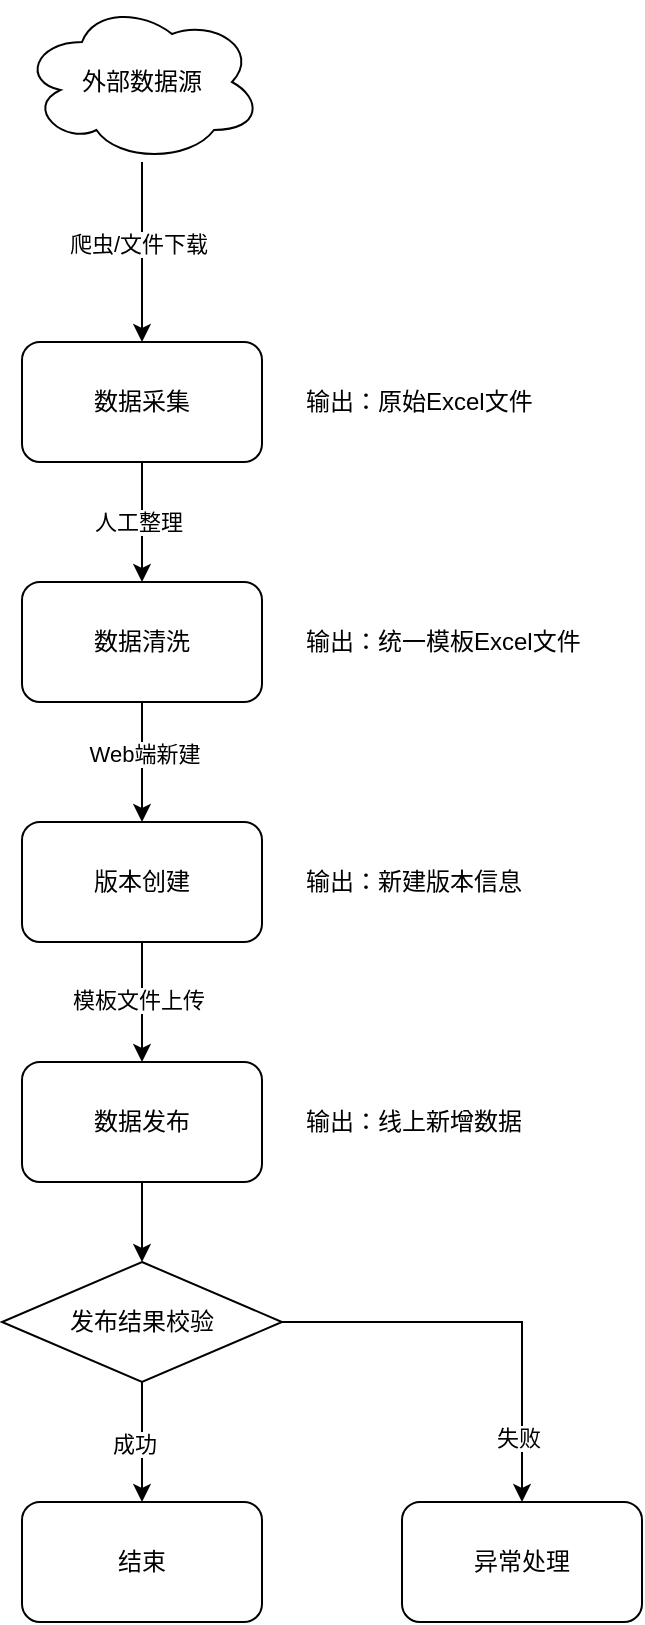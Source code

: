 <mxfile version="23.0.2" type="github">
  <diagram name="Page-1" id="Ri2uYWYrFrsr7uGm-NML">
    <mxGraphModel dx="2074" dy="2246" grid="1" gridSize="10" guides="1" tooltips="1" connect="1" arrows="1" fold="1" page="1" pageScale="1" pageWidth="850" pageHeight="1100" math="0" shadow="0">
      <root>
        <mxCell id="0" />
        <mxCell id="1" parent="0" />
        <mxCell id="tZFEMtretcMnwATeE7CU-9" style="edgeStyle=orthogonalEdgeStyle;rounded=0;orthogonalLoop=1;jettySize=auto;html=1;" edge="1" parent="1" source="tZFEMtretcMnwATeE7CU-1" target="tZFEMtretcMnwATeE7CU-2">
          <mxGeometry relative="1" as="geometry" />
        </mxCell>
        <mxCell id="tZFEMtretcMnwATeE7CU-13" value="人工整理" style="edgeLabel;html=1;align=center;verticalAlign=middle;resizable=0;points=[];" vertex="1" connectable="0" parent="tZFEMtretcMnwATeE7CU-9">
          <mxGeometry y="-2" relative="1" as="geometry">
            <mxPoint as="offset" />
          </mxGeometry>
        </mxCell>
        <mxCell id="tZFEMtretcMnwATeE7CU-1" value="数据采集" style="rounded=1;whiteSpace=wrap;html=1;" vertex="1" parent="1">
          <mxGeometry x="310" y="100" width="120" height="60" as="geometry" />
        </mxCell>
        <mxCell id="tZFEMtretcMnwATeE7CU-11" style="edgeStyle=orthogonalEdgeStyle;rounded=0;orthogonalLoop=1;jettySize=auto;html=1;entryX=0.5;entryY=0;entryDx=0;entryDy=0;" edge="1" parent="1" source="tZFEMtretcMnwATeE7CU-2" target="tZFEMtretcMnwATeE7CU-3">
          <mxGeometry relative="1" as="geometry" />
        </mxCell>
        <mxCell id="tZFEMtretcMnwATeE7CU-14" value="Web端新建" style="edgeLabel;html=1;align=center;verticalAlign=middle;resizable=0;points=[];" vertex="1" connectable="0" parent="tZFEMtretcMnwATeE7CU-11">
          <mxGeometry x="-0.133" y="1" relative="1" as="geometry">
            <mxPoint as="offset" />
          </mxGeometry>
        </mxCell>
        <mxCell id="tZFEMtretcMnwATeE7CU-2" value="数据清洗" style="rounded=1;whiteSpace=wrap;html=1;" vertex="1" parent="1">
          <mxGeometry x="310" y="220" width="120" height="60" as="geometry" />
        </mxCell>
        <mxCell id="tZFEMtretcMnwATeE7CU-15" style="edgeStyle=orthogonalEdgeStyle;rounded=0;orthogonalLoop=1;jettySize=auto;html=1;" edge="1" parent="1" source="tZFEMtretcMnwATeE7CU-3" target="tZFEMtretcMnwATeE7CU-4">
          <mxGeometry relative="1" as="geometry" />
        </mxCell>
        <mxCell id="tZFEMtretcMnwATeE7CU-16" value="模板文件上传" style="edgeLabel;html=1;align=center;verticalAlign=middle;resizable=0;points=[];" vertex="1" connectable="0" parent="tZFEMtretcMnwATeE7CU-15">
          <mxGeometry x="-0.033" y="-2" relative="1" as="geometry">
            <mxPoint as="offset" />
          </mxGeometry>
        </mxCell>
        <mxCell id="tZFEMtretcMnwATeE7CU-3" value="版本创建" style="rounded=1;whiteSpace=wrap;html=1;" vertex="1" parent="1">
          <mxGeometry x="310" y="340" width="120" height="60" as="geometry" />
        </mxCell>
        <mxCell id="tZFEMtretcMnwATeE7CU-21" style="edgeStyle=orthogonalEdgeStyle;rounded=0;orthogonalLoop=1;jettySize=auto;html=1;entryX=0.5;entryY=0;entryDx=0;entryDy=0;" edge="1" parent="1" source="tZFEMtretcMnwATeE7CU-4" target="tZFEMtretcMnwATeE7CU-20">
          <mxGeometry relative="1" as="geometry" />
        </mxCell>
        <mxCell id="tZFEMtretcMnwATeE7CU-4" value="数据发布" style="rounded=1;whiteSpace=wrap;html=1;" vertex="1" parent="1">
          <mxGeometry x="310" y="460" width="120" height="60" as="geometry" />
        </mxCell>
        <mxCell id="tZFEMtretcMnwATeE7CU-6" style="edgeStyle=orthogonalEdgeStyle;rounded=0;orthogonalLoop=1;jettySize=auto;html=1;entryX=0.5;entryY=0;entryDx=0;entryDy=0;" edge="1" parent="1" source="tZFEMtretcMnwATeE7CU-5" target="tZFEMtretcMnwATeE7CU-1">
          <mxGeometry relative="1" as="geometry" />
        </mxCell>
        <mxCell id="tZFEMtretcMnwATeE7CU-7" value="爬虫/文件下载" style="edgeLabel;html=1;align=center;verticalAlign=middle;resizable=0;points=[];" vertex="1" connectable="0" parent="tZFEMtretcMnwATeE7CU-6">
          <mxGeometry x="-0.089" y="-2" relative="1" as="geometry">
            <mxPoint as="offset" />
          </mxGeometry>
        </mxCell>
        <mxCell id="tZFEMtretcMnwATeE7CU-5" value="外部数据源" style="ellipse;shape=cloud;whiteSpace=wrap;html=1;" vertex="1" parent="1">
          <mxGeometry x="310" y="-70" width="120" height="80" as="geometry" />
        </mxCell>
        <mxCell id="tZFEMtretcMnwATeE7CU-8" value="输出：原始Excel文件" style="text;html=1;strokeColor=none;fillColor=none;align=left;verticalAlign=middle;whiteSpace=wrap;rounded=0;" vertex="1" parent="1">
          <mxGeometry x="450" y="115" width="130" height="30" as="geometry" />
        </mxCell>
        <mxCell id="tZFEMtretcMnwATeE7CU-10" value="输出：统一模板Excel文件" style="text;html=1;strokeColor=none;fillColor=none;align=left;verticalAlign=middle;whiteSpace=wrap;rounded=0;" vertex="1" parent="1">
          <mxGeometry x="450" y="235" width="170" height="30" as="geometry" />
        </mxCell>
        <mxCell id="tZFEMtretcMnwATeE7CU-12" value="输出：新建版本信息" style="text;html=1;strokeColor=none;fillColor=none;align=left;verticalAlign=middle;whiteSpace=wrap;rounded=0;" vertex="1" parent="1">
          <mxGeometry x="450" y="355" width="170" height="30" as="geometry" />
        </mxCell>
        <mxCell id="tZFEMtretcMnwATeE7CU-18" value="输出：线上新增数据" style="text;html=1;strokeColor=none;fillColor=none;align=left;verticalAlign=middle;whiteSpace=wrap;rounded=0;" vertex="1" parent="1">
          <mxGeometry x="450" y="475" width="170" height="30" as="geometry" />
        </mxCell>
        <mxCell id="tZFEMtretcMnwATeE7CU-23" style="edgeStyle=orthogonalEdgeStyle;rounded=0;orthogonalLoop=1;jettySize=auto;html=1;entryX=0.5;entryY=0;entryDx=0;entryDy=0;" edge="1" parent="1" source="tZFEMtretcMnwATeE7CU-20" target="tZFEMtretcMnwATeE7CU-22">
          <mxGeometry relative="1" as="geometry" />
        </mxCell>
        <mxCell id="tZFEMtretcMnwATeE7CU-25" value="成功" style="edgeLabel;html=1;align=center;verticalAlign=middle;resizable=0;points=[];" vertex="1" connectable="0" parent="tZFEMtretcMnwATeE7CU-23">
          <mxGeometry x="-0.017" y="-4" relative="1" as="geometry">
            <mxPoint y="1" as="offset" />
          </mxGeometry>
        </mxCell>
        <mxCell id="tZFEMtretcMnwATeE7CU-27" style="edgeStyle=orthogonalEdgeStyle;rounded=0;orthogonalLoop=1;jettySize=auto;html=1;" edge="1" parent="1" source="tZFEMtretcMnwATeE7CU-20" target="tZFEMtretcMnwATeE7CU-26">
          <mxGeometry relative="1" as="geometry" />
        </mxCell>
        <mxCell id="tZFEMtretcMnwATeE7CU-28" value="失败" style="edgeLabel;html=1;align=center;verticalAlign=middle;resizable=0;points=[];" vertex="1" connectable="0" parent="tZFEMtretcMnwATeE7CU-27">
          <mxGeometry x="0.691" y="-2" relative="1" as="geometry">
            <mxPoint as="offset" />
          </mxGeometry>
        </mxCell>
        <mxCell id="tZFEMtretcMnwATeE7CU-20" value="发布结果校验" style="rhombus;whiteSpace=wrap;html=1;" vertex="1" parent="1">
          <mxGeometry x="300" y="560" width="140" height="60" as="geometry" />
        </mxCell>
        <mxCell id="tZFEMtretcMnwATeE7CU-22" value="结束" style="rounded=1;whiteSpace=wrap;html=1;" vertex="1" parent="1">
          <mxGeometry x="310" y="680" width="120" height="60" as="geometry" />
        </mxCell>
        <mxCell id="tZFEMtretcMnwATeE7CU-26" value="异常处理" style="rounded=1;whiteSpace=wrap;html=1;" vertex="1" parent="1">
          <mxGeometry x="500" y="680" width="120" height="60" as="geometry" />
        </mxCell>
      </root>
    </mxGraphModel>
  </diagram>
</mxfile>
